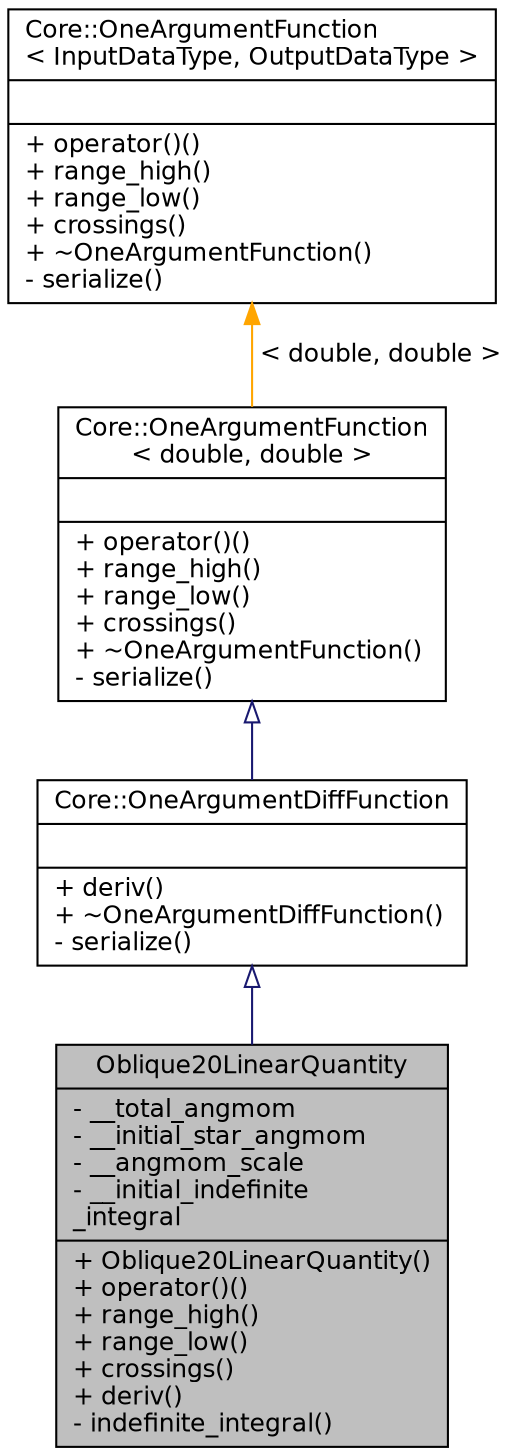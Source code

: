 digraph "Oblique20LinearQuantity"
{
 // INTERACTIVE_SVG=YES
  edge [fontname="Helvetica",fontsize="12",labelfontname="Helvetica",labelfontsize="12"];
  node [fontname="Helvetica",fontsize="12",shape=record];
  Node4 [label="{Oblique20LinearQuantity\n|- __total_angmom\l- __initial_star_angmom\l- __angmom_scale\l- __initial_indefinite\l_integral\l|+ Oblique20LinearQuantity()\l+ operator()()\l+ range_high()\l+ range_low()\l+ crossings()\l+ deriv()\l- indefinite_integral()\l}",height=0.2,width=0.4,color="black", fillcolor="grey75", style="filled", fontcolor="black"];
  Node5 -> Node4 [dir="back",color="midnightblue",fontsize="12",style="solid",arrowtail="onormal",fontname="Helvetica"];
  Node5 [label="{Core::OneArgumentDiffFunction\n||+ deriv()\l+ ~OneArgumentDiffFunction()\l- serialize()\l}",height=0.2,width=0.4,color="black", fillcolor="white", style="filled",URL="$classCore_1_1OneArgumentDiffFunction.html",tooltip="A class representing a once differentiable function of a single argument. "];
  Node6 -> Node5 [dir="back",color="midnightblue",fontsize="12",style="solid",arrowtail="onormal",fontname="Helvetica"];
  Node6 [label="{Core::OneArgumentFunction\l\< double, double \>\n||+ operator()()\l+ range_high()\l+ range_low()\l+ crossings()\l+ ~OneArgumentFunction()\l- serialize()\l}",height=0.2,width=0.4,color="black", fillcolor="white", style="filled",URL="$classCore_1_1OneArgumentFunction.html"];
  Node7 -> Node6 [dir="back",color="orange",fontsize="12",style="solid",label=" \< double, double \>" ,fontname="Helvetica"];
  Node7 [label="{Core::OneArgumentFunction\l\< InputDataType, OutputDataType \>\n||+ operator()()\l+ range_high()\l+ range_low()\l+ crossings()\l+ ~OneArgumentFunction()\l- serialize()\l}",height=0.2,width=0.4,color="black", fillcolor="white", style="filled",URL="$classCore_1_1OneArgumentFunction.html",tooltip="The base class for functions which take a single argument and return a single value. "];
}
